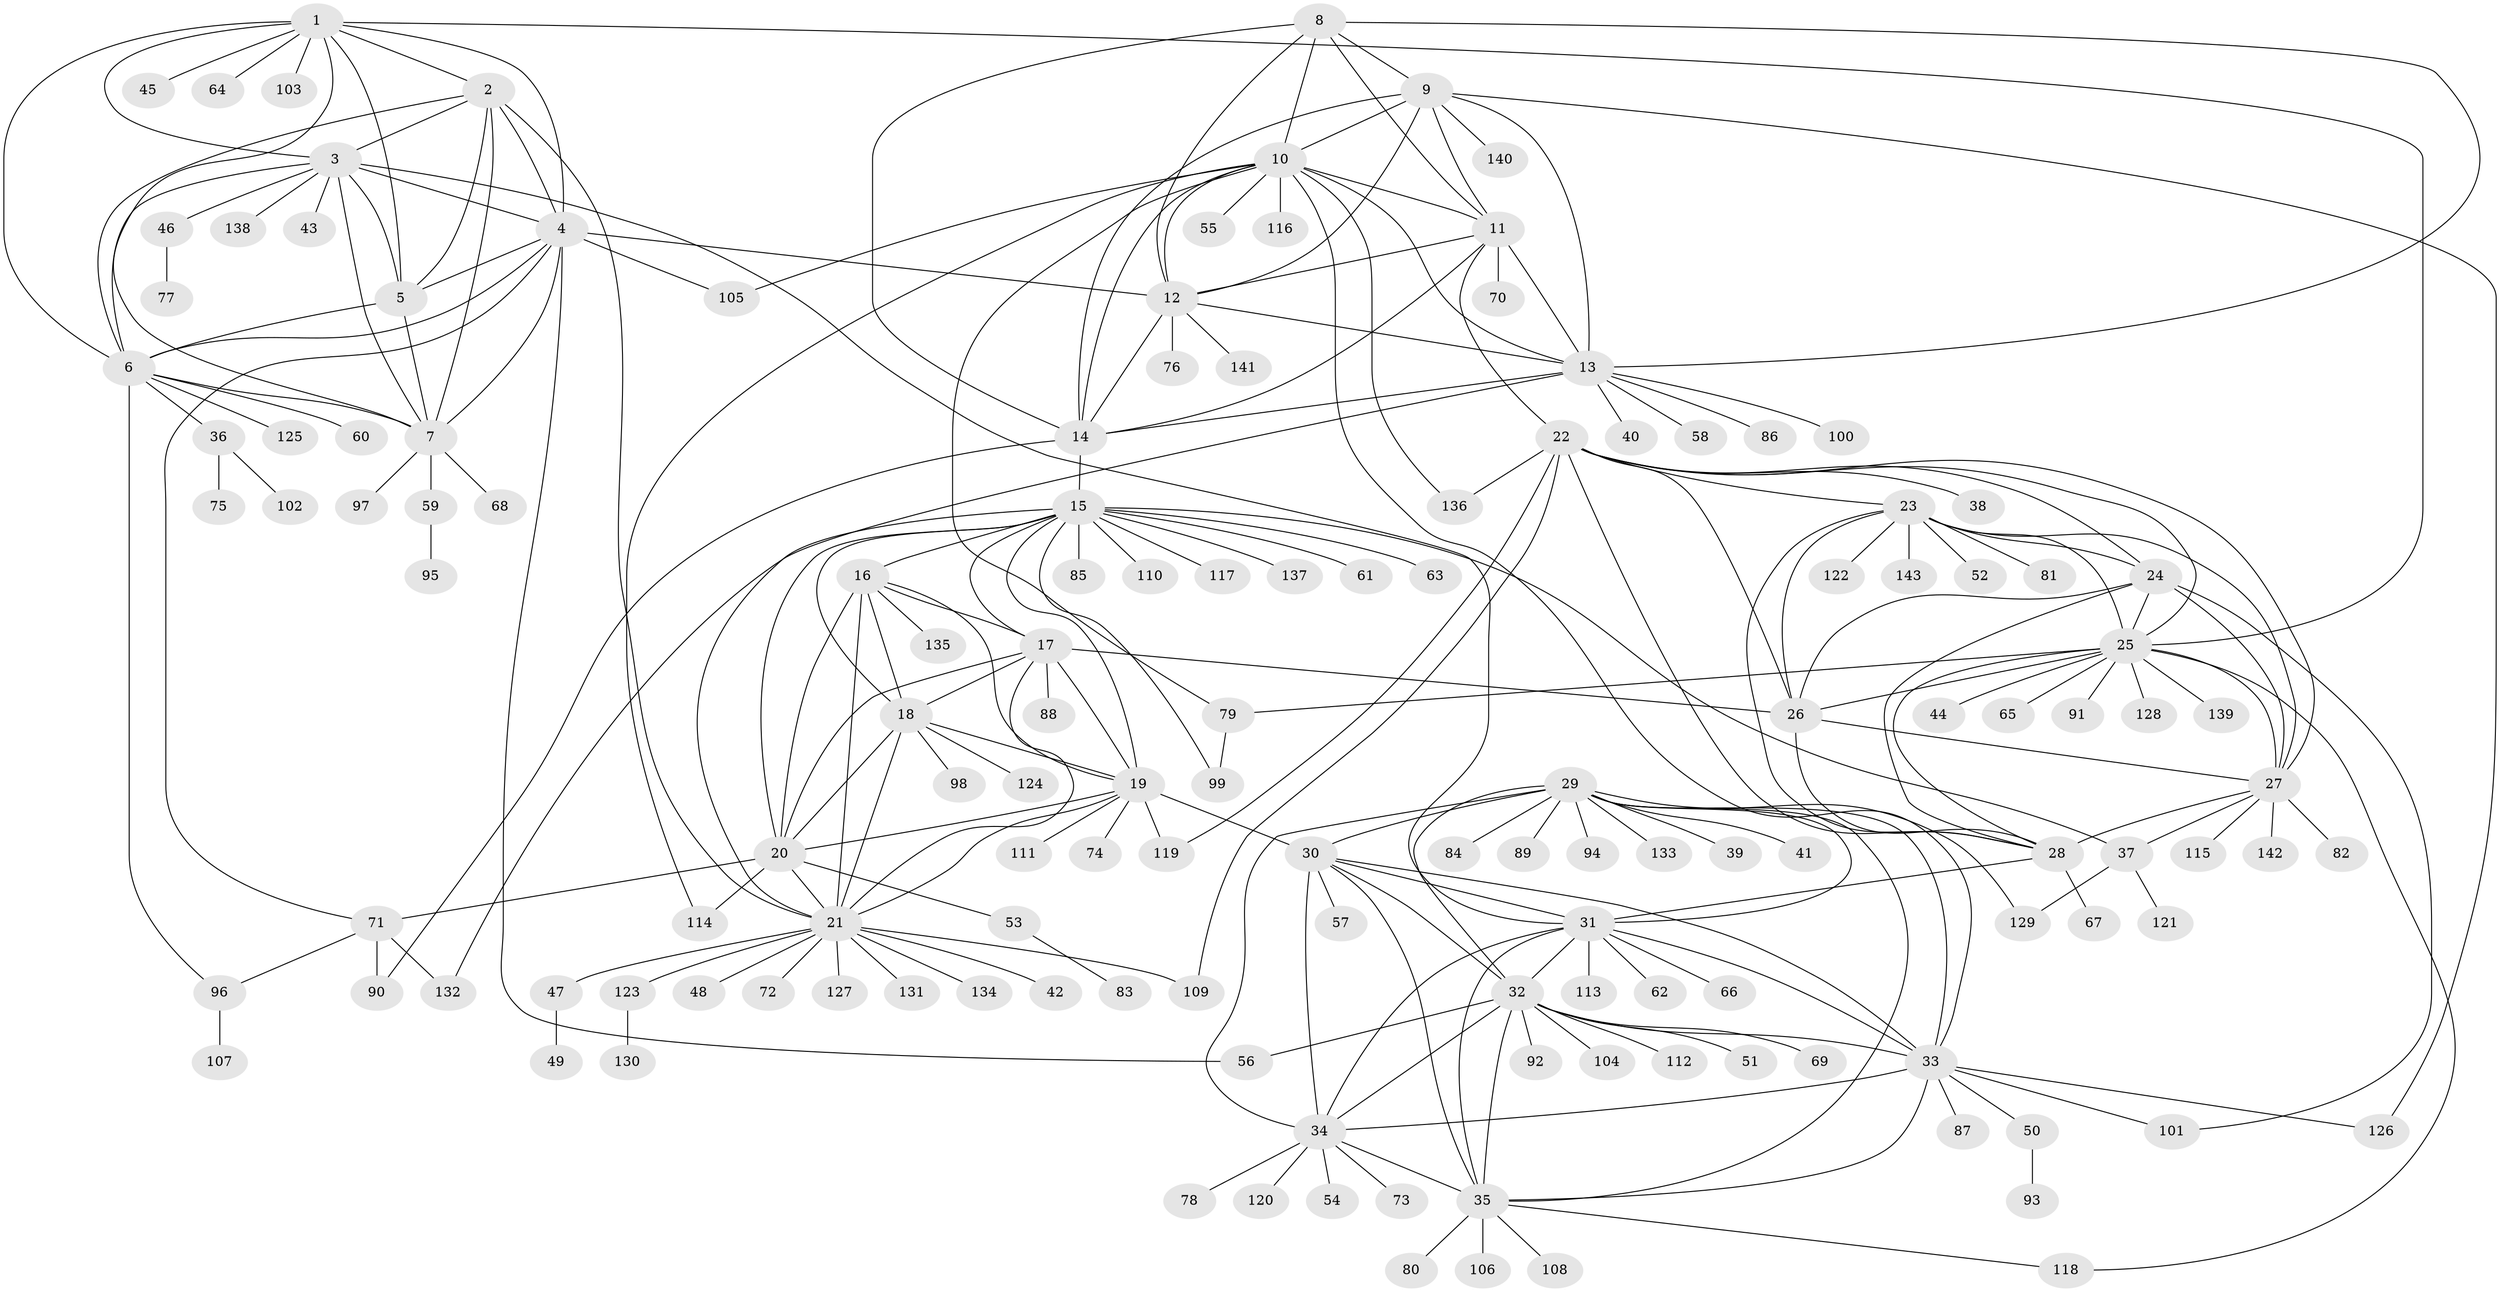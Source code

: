 // coarse degree distribution, {3: 0.05263157894736842, 4: 0.017543859649122806, 7: 0.05263157894736842, 1: 0.7192982456140351, 19: 0.017543859649122806, 2: 0.05263157894736842, 14: 0.03508771929824561, 5: 0.03508771929824561, 12: 0.017543859649122806}
// Generated by graph-tools (version 1.1) at 2025/37/03/04/25 23:37:34]
// undirected, 143 vertices, 240 edges
graph export_dot {
  node [color=gray90,style=filled];
  1;
  2;
  3;
  4;
  5;
  6;
  7;
  8;
  9;
  10;
  11;
  12;
  13;
  14;
  15;
  16;
  17;
  18;
  19;
  20;
  21;
  22;
  23;
  24;
  25;
  26;
  27;
  28;
  29;
  30;
  31;
  32;
  33;
  34;
  35;
  36;
  37;
  38;
  39;
  40;
  41;
  42;
  43;
  44;
  45;
  46;
  47;
  48;
  49;
  50;
  51;
  52;
  53;
  54;
  55;
  56;
  57;
  58;
  59;
  60;
  61;
  62;
  63;
  64;
  65;
  66;
  67;
  68;
  69;
  70;
  71;
  72;
  73;
  74;
  75;
  76;
  77;
  78;
  79;
  80;
  81;
  82;
  83;
  84;
  85;
  86;
  87;
  88;
  89;
  90;
  91;
  92;
  93;
  94;
  95;
  96;
  97;
  98;
  99;
  100;
  101;
  102;
  103;
  104;
  105;
  106;
  107;
  108;
  109;
  110;
  111;
  112;
  113;
  114;
  115;
  116;
  117;
  118;
  119;
  120;
  121;
  122;
  123;
  124;
  125;
  126;
  127;
  128;
  129;
  130;
  131;
  132;
  133;
  134;
  135;
  136;
  137;
  138;
  139;
  140;
  141;
  142;
  143;
  1 -- 2;
  1 -- 3;
  1 -- 4;
  1 -- 5;
  1 -- 6;
  1 -- 7;
  1 -- 25;
  1 -- 45;
  1 -- 64;
  1 -- 103;
  2 -- 3;
  2 -- 4;
  2 -- 5;
  2 -- 6;
  2 -- 7;
  2 -- 21;
  3 -- 4;
  3 -- 5;
  3 -- 6;
  3 -- 7;
  3 -- 31;
  3 -- 43;
  3 -- 46;
  3 -- 138;
  4 -- 5;
  4 -- 6;
  4 -- 7;
  4 -- 12;
  4 -- 56;
  4 -- 71;
  4 -- 105;
  5 -- 6;
  5 -- 7;
  6 -- 7;
  6 -- 36;
  6 -- 60;
  6 -- 96;
  6 -- 125;
  7 -- 59;
  7 -- 68;
  7 -- 97;
  8 -- 9;
  8 -- 10;
  8 -- 11;
  8 -- 12;
  8 -- 13;
  8 -- 14;
  9 -- 10;
  9 -- 11;
  9 -- 12;
  9 -- 13;
  9 -- 14;
  9 -- 126;
  9 -- 140;
  10 -- 11;
  10 -- 12;
  10 -- 13;
  10 -- 14;
  10 -- 33;
  10 -- 55;
  10 -- 79;
  10 -- 105;
  10 -- 114;
  10 -- 116;
  10 -- 136;
  11 -- 12;
  11 -- 13;
  11 -- 14;
  11 -- 22;
  11 -- 70;
  12 -- 13;
  12 -- 14;
  12 -- 76;
  12 -- 141;
  13 -- 14;
  13 -- 40;
  13 -- 58;
  13 -- 86;
  13 -- 100;
  13 -- 132;
  14 -- 15;
  14 -- 90;
  15 -- 16;
  15 -- 17;
  15 -- 18;
  15 -- 19;
  15 -- 20;
  15 -- 21;
  15 -- 37;
  15 -- 61;
  15 -- 63;
  15 -- 85;
  15 -- 99;
  15 -- 110;
  15 -- 117;
  15 -- 137;
  16 -- 17;
  16 -- 18;
  16 -- 19;
  16 -- 20;
  16 -- 21;
  16 -- 135;
  17 -- 18;
  17 -- 19;
  17 -- 20;
  17 -- 21;
  17 -- 26;
  17 -- 88;
  18 -- 19;
  18 -- 20;
  18 -- 21;
  18 -- 98;
  18 -- 124;
  19 -- 20;
  19 -- 21;
  19 -- 30;
  19 -- 74;
  19 -- 111;
  19 -- 119;
  20 -- 21;
  20 -- 53;
  20 -- 71;
  20 -- 114;
  21 -- 42;
  21 -- 47;
  21 -- 48;
  21 -- 72;
  21 -- 109;
  21 -- 123;
  21 -- 127;
  21 -- 131;
  21 -- 134;
  22 -- 23;
  22 -- 24;
  22 -- 25;
  22 -- 26;
  22 -- 27;
  22 -- 28;
  22 -- 38;
  22 -- 109;
  22 -- 119;
  22 -- 136;
  23 -- 24;
  23 -- 25;
  23 -- 26;
  23 -- 27;
  23 -- 28;
  23 -- 52;
  23 -- 81;
  23 -- 122;
  23 -- 143;
  24 -- 25;
  24 -- 26;
  24 -- 27;
  24 -- 28;
  24 -- 101;
  25 -- 26;
  25 -- 27;
  25 -- 28;
  25 -- 44;
  25 -- 65;
  25 -- 79;
  25 -- 91;
  25 -- 118;
  25 -- 128;
  25 -- 139;
  26 -- 27;
  26 -- 28;
  27 -- 28;
  27 -- 37;
  27 -- 82;
  27 -- 115;
  27 -- 142;
  28 -- 31;
  28 -- 67;
  29 -- 30;
  29 -- 31;
  29 -- 32;
  29 -- 33;
  29 -- 34;
  29 -- 35;
  29 -- 39;
  29 -- 41;
  29 -- 84;
  29 -- 89;
  29 -- 94;
  29 -- 129;
  29 -- 133;
  30 -- 31;
  30 -- 32;
  30 -- 33;
  30 -- 34;
  30 -- 35;
  30 -- 57;
  31 -- 32;
  31 -- 33;
  31 -- 34;
  31 -- 35;
  31 -- 62;
  31 -- 66;
  31 -- 113;
  32 -- 33;
  32 -- 34;
  32 -- 35;
  32 -- 51;
  32 -- 56;
  32 -- 69;
  32 -- 92;
  32 -- 104;
  32 -- 112;
  33 -- 34;
  33 -- 35;
  33 -- 50;
  33 -- 87;
  33 -- 101;
  33 -- 126;
  34 -- 35;
  34 -- 54;
  34 -- 73;
  34 -- 78;
  34 -- 120;
  35 -- 80;
  35 -- 106;
  35 -- 108;
  35 -- 118;
  36 -- 75;
  36 -- 102;
  37 -- 121;
  37 -- 129;
  46 -- 77;
  47 -- 49;
  50 -- 93;
  53 -- 83;
  59 -- 95;
  71 -- 90;
  71 -- 96;
  71 -- 132;
  79 -- 99;
  96 -- 107;
  123 -- 130;
}

